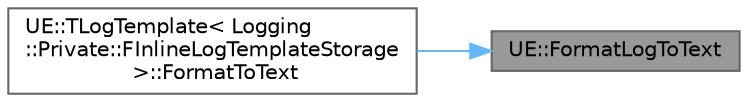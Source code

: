 digraph "UE::FormatLogToText"
{
 // INTERACTIVE_SVG=YES
 // LATEX_PDF_SIZE
  bgcolor="transparent";
  edge [fontname=Helvetica,fontsize=10,labelfontname=Helvetica,labelfontsize=10];
  node [fontname=Helvetica,fontsize=10,shape=box,height=0.2,width=0.4];
  rankdir="RL";
  Node1 [id="Node000001",label="UE::FormatLogToText",height=0.2,width=0.4,color="gray40", fillcolor="grey60", style="filled", fontcolor="black",tooltip=" "];
  Node1 -> Node2 [id="edge1_Node000001_Node000002",dir="back",color="steelblue1",style="solid",tooltip=" "];
  Node2 [id="Node000002",label="UE::TLogTemplate\< Logging\l::Private::FInlineLogTemplateStorage\l \>::FormatToText",height=0.2,width=0.4,color="grey40", fillcolor="white", style="filled",URL="$df/d4e/classUE_1_1TLogTemplate.html#ada196cede9d65ca3f16268dbdfafb031",tooltip=" "];
}

